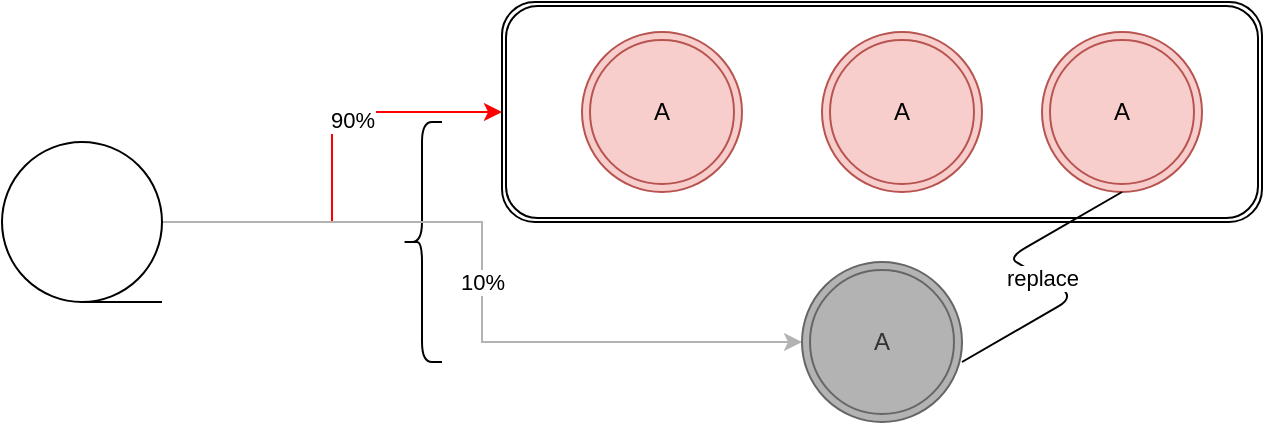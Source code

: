<mxfile version="14.6.6" type="github">
  <diagram id="tislTsjz32T1Ats8Ghus" name="Page-1">
    <mxGraphModel dx="1422" dy="761" grid="1" gridSize="10" guides="1" tooltips="1" connect="1" arrows="1" fold="1" page="1" pageScale="1" pageWidth="827" pageHeight="1169" math="0" shadow="0">
      <root>
        <mxCell id="0" />
        <mxCell id="1" parent="0" />
        <mxCell id="1NFocNGrh7JZ6qLkZa-j-1" value="" style="shape=curlyBracket;whiteSpace=wrap;html=1;rounded=1;" vertex="1" parent="1">
          <mxGeometry x="270" y="240" width="20" height="120" as="geometry" />
        </mxCell>
        <mxCell id="1NFocNGrh7JZ6qLkZa-j-2" value="线上" style="shape=ext;double=1;rounded=1;whiteSpace=wrap;html=1;" vertex="1" parent="1">
          <mxGeometry x="320" y="180" width="380" height="110" as="geometry" />
        </mxCell>
        <mxCell id="1NFocNGrh7JZ6qLkZa-j-5" style="edgeStyle=orthogonalEdgeStyle;rounded=0;orthogonalLoop=1;jettySize=auto;html=1;entryX=0;entryY=0.5;entryDx=0;entryDy=0;strokeColor=#FF0000;" edge="1" parent="1" source="1NFocNGrh7JZ6qLkZa-j-4" target="1NFocNGrh7JZ6qLkZa-j-2">
          <mxGeometry relative="1" as="geometry" />
        </mxCell>
        <mxCell id="1NFocNGrh7JZ6qLkZa-j-7" value="90%" style="edgeLabel;html=1;align=center;verticalAlign=middle;resizable=0;points=[];" vertex="1" connectable="0" parent="1NFocNGrh7JZ6qLkZa-j-5">
          <mxGeometry x="0.333" y="-4" relative="1" as="geometry">
            <mxPoint as="offset" />
          </mxGeometry>
        </mxCell>
        <mxCell id="1NFocNGrh7JZ6qLkZa-j-13" value="10%" style="edgeStyle=orthogonalEdgeStyle;rounded=0;orthogonalLoop=1;jettySize=auto;html=1;strokeColor=#B3B3B3;" edge="1" parent="1" source="1NFocNGrh7JZ6qLkZa-j-4" target="1NFocNGrh7JZ6qLkZa-j-12">
          <mxGeometry relative="1" as="geometry" />
        </mxCell>
        <mxCell id="1NFocNGrh7JZ6qLkZa-j-4" value="" style="shape=tapeData;whiteSpace=wrap;html=1;perimeter=ellipsePerimeter;" vertex="1" parent="1">
          <mxGeometry x="70" y="250" width="80" height="80" as="geometry" />
        </mxCell>
        <mxCell id="1NFocNGrh7JZ6qLkZa-j-9" value="A" style="ellipse;shape=doubleEllipse;whiteSpace=wrap;html=1;aspect=fixed;fillColor=#f8cecc;strokeColor=#b85450;" vertex="1" parent="1">
          <mxGeometry x="360" y="195" width="80" height="80" as="geometry" />
        </mxCell>
        <mxCell id="1NFocNGrh7JZ6qLkZa-j-10" value="A" style="ellipse;shape=doubleEllipse;whiteSpace=wrap;html=1;aspect=fixed;fillColor=#f8cecc;strokeColor=#b85450;" vertex="1" parent="1">
          <mxGeometry x="480" y="195" width="80" height="80" as="geometry" />
        </mxCell>
        <mxCell id="1NFocNGrh7JZ6qLkZa-j-11" value="A" style="ellipse;shape=doubleEllipse;whiteSpace=wrap;html=1;aspect=fixed;fillColor=#f8cecc;strokeColor=#b85450;" vertex="1" parent="1">
          <mxGeometry x="590" y="195" width="80" height="80" as="geometry" />
        </mxCell>
        <mxCell id="1NFocNGrh7JZ6qLkZa-j-12" value="A" style="ellipse;shape=doubleEllipse;whiteSpace=wrap;html=1;aspect=fixed;strokeColor=#666666;fontColor=#333333;fillColor=#B3B3B3;" vertex="1" parent="1">
          <mxGeometry x="470" y="310" width="80" height="80" as="geometry" />
        </mxCell>
        <mxCell id="1NFocNGrh7JZ6qLkZa-j-14" value="replace" style="edgeStyle=isometricEdgeStyle;endArrow=none;html=1;entryX=0.5;entryY=1;entryDx=0;entryDy=0;exitX=1;exitY=0.625;exitDx=0;exitDy=0;exitPerimeter=0;" edge="1" parent="1" source="1NFocNGrh7JZ6qLkZa-j-12" target="1NFocNGrh7JZ6qLkZa-j-11">
          <mxGeometry width="50" height="100" relative="1" as="geometry">
            <mxPoint x="600" y="420" as="sourcePoint" />
            <mxPoint x="650" y="320" as="targetPoint" />
          </mxGeometry>
        </mxCell>
      </root>
    </mxGraphModel>
  </diagram>
</mxfile>
